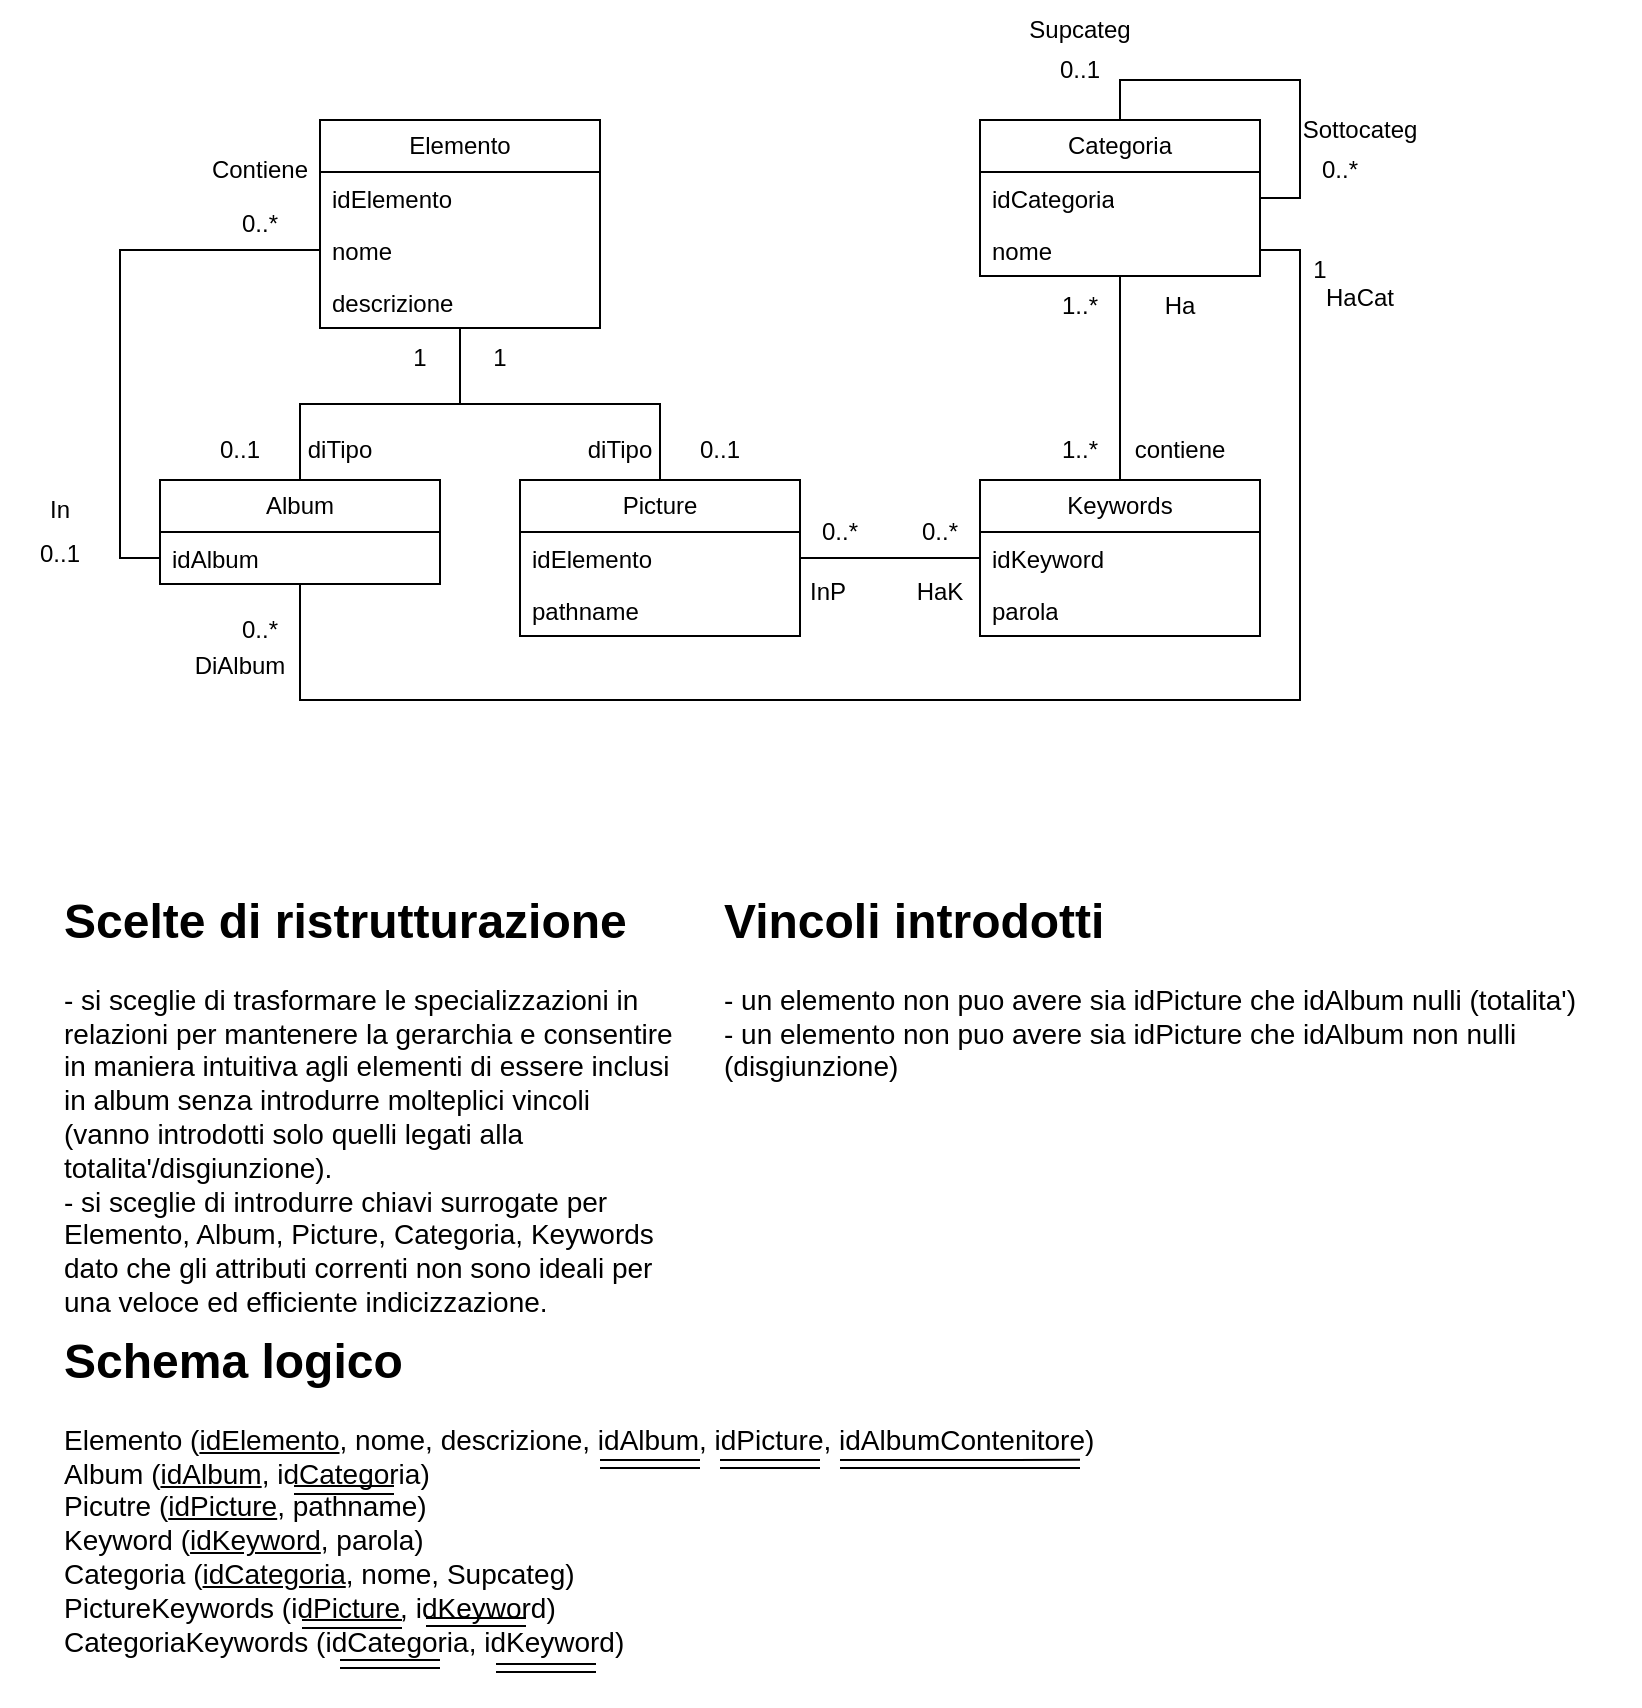 <mxfile version="26.2.10">
  <diagram name="Pagina-1" id="dLBXIy0QPLHNdlE1Rq8F">
    <mxGraphModel dx="1135" dy="630" grid="1" gridSize="10" guides="1" tooltips="1" connect="1" arrows="1" fold="1" page="1" pageScale="1" pageWidth="827" pageHeight="1169" math="0" shadow="0">
      <root>
        <mxCell id="0" />
        <mxCell id="1" parent="0" />
        <mxCell id="1F4_VrfisVHEo_CqfwC4-13" style="edgeStyle=orthogonalEdgeStyle;rounded=0;orthogonalLoop=1;jettySize=auto;html=1;endArrow=none;startFill=0;" edge="1" parent="1" source="1F4_VrfisVHEo_CqfwC4-1" target="1F4_VrfisVHEo_CqfwC4-5">
          <mxGeometry relative="1" as="geometry" />
        </mxCell>
        <mxCell id="1F4_VrfisVHEo_CqfwC4-14" style="edgeStyle=orthogonalEdgeStyle;rounded=0;orthogonalLoop=1;jettySize=auto;html=1;endArrow=none;startFill=0;" edge="1" parent="1" source="1F4_VrfisVHEo_CqfwC4-1" target="1F4_VrfisVHEo_CqfwC4-9">
          <mxGeometry relative="1" as="geometry" />
        </mxCell>
        <mxCell id="1F4_VrfisVHEo_CqfwC4-1" value="Elemento" style="swimlane;fontStyle=0;childLayout=stackLayout;horizontal=1;startSize=26;fillColor=none;horizontalStack=0;resizeParent=1;resizeParentMax=0;resizeLast=0;collapsible=1;marginBottom=0;whiteSpace=wrap;html=1;" vertex="1" parent="1">
          <mxGeometry x="160" y="170" width="140" height="104" as="geometry" />
        </mxCell>
        <mxCell id="1F4_VrfisVHEo_CqfwC4-2" value="idElemento" style="text;strokeColor=none;fillColor=none;align=left;verticalAlign=top;spacingLeft=4;spacingRight=4;overflow=hidden;rotatable=0;points=[[0,0.5],[1,0.5]];portConstraint=eastwest;whiteSpace=wrap;html=1;" vertex="1" parent="1F4_VrfisVHEo_CqfwC4-1">
          <mxGeometry y="26" width="140" height="26" as="geometry" />
        </mxCell>
        <mxCell id="1F4_VrfisVHEo_CqfwC4-3" value="nome" style="text;strokeColor=none;fillColor=none;align=left;verticalAlign=top;spacingLeft=4;spacingRight=4;overflow=hidden;rotatable=0;points=[[0,0.5],[1,0.5]];portConstraint=eastwest;whiteSpace=wrap;html=1;" vertex="1" parent="1F4_VrfisVHEo_CqfwC4-1">
          <mxGeometry y="52" width="140" height="26" as="geometry" />
        </mxCell>
        <mxCell id="1F4_VrfisVHEo_CqfwC4-4" value="descrizione" style="text;strokeColor=none;fillColor=none;align=left;verticalAlign=top;spacingLeft=4;spacingRight=4;overflow=hidden;rotatable=0;points=[[0,0.5],[1,0.5]];portConstraint=eastwest;whiteSpace=wrap;html=1;" vertex="1" parent="1F4_VrfisVHEo_CqfwC4-1">
          <mxGeometry y="78" width="140" height="26" as="geometry" />
        </mxCell>
        <mxCell id="1F4_VrfisVHEo_CqfwC4-5" value="Album" style="swimlane;fontStyle=0;childLayout=stackLayout;horizontal=1;startSize=26;fillColor=none;horizontalStack=0;resizeParent=1;resizeParentMax=0;resizeLast=0;collapsible=1;marginBottom=0;whiteSpace=wrap;html=1;" vertex="1" parent="1">
          <mxGeometry x="80" y="350" width="140" height="52" as="geometry" />
        </mxCell>
        <mxCell id="1F4_VrfisVHEo_CqfwC4-6" value="idAlbum" style="text;strokeColor=none;fillColor=none;align=left;verticalAlign=top;spacingLeft=4;spacingRight=4;overflow=hidden;rotatable=0;points=[[0,0.5],[1,0.5]];portConstraint=eastwest;whiteSpace=wrap;html=1;" vertex="1" parent="1F4_VrfisVHEo_CqfwC4-5">
          <mxGeometry y="26" width="140" height="26" as="geometry" />
        </mxCell>
        <mxCell id="1F4_VrfisVHEo_CqfwC4-27" style="edgeStyle=orthogonalEdgeStyle;rounded=0;orthogonalLoop=1;jettySize=auto;html=1;entryX=0;entryY=0.5;entryDx=0;entryDy=0;endArrow=none;startFill=0;" edge="1" parent="1" source="1F4_VrfisVHEo_CqfwC4-9" target="1F4_VrfisVHEo_CqfwC4-23">
          <mxGeometry relative="1" as="geometry" />
        </mxCell>
        <mxCell id="1F4_VrfisVHEo_CqfwC4-9" value="Picture" style="swimlane;fontStyle=0;childLayout=stackLayout;horizontal=1;startSize=26;fillColor=none;horizontalStack=0;resizeParent=1;resizeParentMax=0;resizeLast=0;collapsible=1;marginBottom=0;whiteSpace=wrap;html=1;" vertex="1" parent="1">
          <mxGeometry x="260" y="350" width="140" height="78" as="geometry" />
        </mxCell>
        <mxCell id="1F4_VrfisVHEo_CqfwC4-10" value="idElemento" style="text;strokeColor=none;fillColor=none;align=left;verticalAlign=top;spacingLeft=4;spacingRight=4;overflow=hidden;rotatable=0;points=[[0,0.5],[1,0.5]];portConstraint=eastwest;whiteSpace=wrap;html=1;" vertex="1" parent="1F4_VrfisVHEo_CqfwC4-9">
          <mxGeometry y="26" width="140" height="26" as="geometry" />
        </mxCell>
        <mxCell id="1F4_VrfisVHEo_CqfwC4-12" value="pathname" style="text;strokeColor=none;fillColor=none;align=left;verticalAlign=top;spacingLeft=4;spacingRight=4;overflow=hidden;rotatable=0;points=[[0,0.5],[1,0.5]];portConstraint=eastwest;whiteSpace=wrap;html=1;" vertex="1" parent="1F4_VrfisVHEo_CqfwC4-9">
          <mxGeometry y="52" width="140" height="26" as="geometry" />
        </mxCell>
        <mxCell id="1F4_VrfisVHEo_CqfwC4-16" style="edgeStyle=orthogonalEdgeStyle;rounded=0;orthogonalLoop=1;jettySize=auto;html=1;entryX=0;entryY=0.5;entryDx=0;entryDy=0;endArrow=none;startFill=0;" edge="1" parent="1" source="1F4_VrfisVHEo_CqfwC4-3" target="1F4_VrfisVHEo_CqfwC4-6">
          <mxGeometry relative="1" as="geometry">
            <mxPoint x="70" y="390" as="targetPoint" />
          </mxGeometry>
        </mxCell>
        <mxCell id="1F4_VrfisVHEo_CqfwC4-17" value="Keywords" style="swimlane;fontStyle=0;childLayout=stackLayout;horizontal=1;startSize=26;fillColor=none;horizontalStack=0;resizeParent=1;resizeParentMax=0;resizeLast=0;collapsible=1;marginBottom=0;whiteSpace=wrap;html=1;" vertex="1" parent="1">
          <mxGeometry x="490" y="350" width="140" height="78" as="geometry" />
        </mxCell>
        <mxCell id="1F4_VrfisVHEo_CqfwC4-23" value="&lt;div&gt;idKeyword&lt;/div&gt;" style="text;strokeColor=none;fillColor=none;align=left;verticalAlign=top;spacingLeft=4;spacingRight=4;overflow=hidden;rotatable=0;points=[[0,0.5],[1,0.5]];portConstraint=eastwest;whiteSpace=wrap;html=1;" vertex="1" parent="1F4_VrfisVHEo_CqfwC4-17">
          <mxGeometry y="26" width="140" height="26" as="geometry" />
        </mxCell>
        <mxCell id="1F4_VrfisVHEo_CqfwC4-18" value="parola" style="text;strokeColor=none;fillColor=none;align=left;verticalAlign=top;spacingLeft=4;spacingRight=4;overflow=hidden;rotatable=0;points=[[0,0.5],[1,0.5]];portConstraint=eastwest;whiteSpace=wrap;html=1;" vertex="1" parent="1F4_VrfisVHEo_CqfwC4-17">
          <mxGeometry y="52" width="140" height="26" as="geometry" />
        </mxCell>
        <mxCell id="1F4_VrfisVHEo_CqfwC4-25" style="edgeStyle=orthogonalEdgeStyle;rounded=0;orthogonalLoop=1;jettySize=auto;html=1;entryX=0.5;entryY=0;entryDx=0;entryDy=0;endArrow=none;startFill=0;" edge="1" parent="1" source="1F4_VrfisVHEo_CqfwC4-20" target="1F4_VrfisVHEo_CqfwC4-17">
          <mxGeometry relative="1" as="geometry" />
        </mxCell>
        <mxCell id="1F4_VrfisVHEo_CqfwC4-20" value="Categoria" style="swimlane;fontStyle=0;childLayout=stackLayout;horizontal=1;startSize=26;fillColor=none;horizontalStack=0;resizeParent=1;resizeParentMax=0;resizeLast=0;collapsible=1;marginBottom=0;whiteSpace=wrap;html=1;" vertex="1" parent="1">
          <mxGeometry x="490" y="170" width="140" height="78" as="geometry" />
        </mxCell>
        <mxCell id="1F4_VrfisVHEo_CqfwC4-21" value="idCategoria&lt;div&gt;&lt;br&gt;&lt;/div&gt;" style="text;strokeColor=none;fillColor=none;align=left;verticalAlign=top;spacingLeft=4;spacingRight=4;overflow=hidden;rotatable=0;points=[[0,0.5],[1,0.5]];portConstraint=eastwest;whiteSpace=wrap;html=1;" vertex="1" parent="1F4_VrfisVHEo_CqfwC4-20">
          <mxGeometry y="26" width="140" height="26" as="geometry" />
        </mxCell>
        <mxCell id="1F4_VrfisVHEo_CqfwC4-22" value="&lt;div&gt;nome&lt;/div&gt;" style="text;strokeColor=none;fillColor=none;align=left;verticalAlign=top;spacingLeft=4;spacingRight=4;overflow=hidden;rotatable=0;points=[[0,0.5],[1,0.5]];portConstraint=eastwest;whiteSpace=wrap;html=1;" vertex="1" parent="1F4_VrfisVHEo_CqfwC4-20">
          <mxGeometry y="52" width="140" height="26" as="geometry" />
        </mxCell>
        <mxCell id="1F4_VrfisVHEo_CqfwC4-26" style="edgeStyle=orthogonalEdgeStyle;rounded=0;orthogonalLoop=1;jettySize=auto;html=1;endArrow=none;startFill=0;" edge="1" parent="1F4_VrfisVHEo_CqfwC4-20" source="1F4_VrfisVHEo_CqfwC4-20" target="1F4_VrfisVHEo_CqfwC4-21">
          <mxGeometry relative="1" as="geometry" />
        </mxCell>
        <mxCell id="1F4_VrfisVHEo_CqfwC4-29" style="edgeStyle=orthogonalEdgeStyle;rounded=0;orthogonalLoop=1;jettySize=auto;html=1;entryX=1;entryY=0.5;entryDx=0;entryDy=0;endArrow=none;startFill=0;" edge="1" parent="1" source="1F4_VrfisVHEo_CqfwC4-6" target="1F4_VrfisVHEo_CqfwC4-22">
          <mxGeometry relative="1" as="geometry">
            <Array as="points">
              <mxPoint x="150" y="460" />
              <mxPoint x="650" y="460" />
              <mxPoint x="650" y="235" />
            </Array>
          </mxGeometry>
        </mxCell>
        <mxCell id="1F4_VrfisVHEo_CqfwC4-30" value="&lt;h1 style=&quot;margin-top: 0px;&quot;&gt;Scelte di ristrutturazione&lt;/h1&gt;&lt;div&gt;&lt;font style=&quot;font-size: 14px;&quot;&gt;- si sceglie di trasformare le specializzazioni in relazioni per mantenere la gerarchia e consentire in maniera intuitiva agli elementi di essere inclusi in album senza introdurre molteplici vincoli (vanno introdotti solo quelli legati alla totalita&#39;/disgiunzione).&lt;/font&gt;&lt;/div&gt;&lt;div&gt;&lt;font style=&quot;font-size: 14px;&quot;&gt;- si sceglie di introdurre chiavi surrogate per Elemento, Album, Picture, Categoria, Keywords dato che gli attributi correnti non sono ideali per una veloce ed efficiente indicizzazione.&lt;/font&gt;&lt;/div&gt;" style="text;html=1;whiteSpace=wrap;overflow=hidden;rounded=0;" vertex="1" parent="1">
          <mxGeometry x="30" y="550" width="310" height="250" as="geometry" />
        </mxCell>
        <mxCell id="1F4_VrfisVHEo_CqfwC4-31" value="&lt;h1 style=&quot;margin-top: 0px;&quot;&gt;Vincoli introdotti&lt;/h1&gt;&lt;div&gt;&lt;font style=&quot;font-size: 14px;&quot;&gt;- un elemento non puo avere sia idPicture che idAlbum nulli (totalita&#39;)&lt;/font&gt;&lt;/div&gt;&lt;div&gt;&lt;font style=&quot;font-size: 14px;&quot;&gt;- un elemento non puo avere sia idPicture che idAlbum non nulli (disgiunzione)&lt;/font&gt;&lt;/div&gt;" style="text;html=1;whiteSpace=wrap;overflow=hidden;rounded=0;" vertex="1" parent="1">
          <mxGeometry x="360" y="550" width="460" height="170" as="geometry" />
        </mxCell>
        <mxCell id="1F4_VrfisVHEo_CqfwC4-32" value="&lt;h1 style=&quot;margin-top: 0px;&quot;&gt;Schema logico&lt;/h1&gt;&lt;div&gt;&lt;font style=&quot;font-size: 14px;&quot;&gt;Elemento (&lt;u style=&quot;&quot;&gt;idElemento&lt;/u&gt;, nome, descrizione, idAlbum, idPicture, idAlbumContenitore)&lt;/font&gt;&lt;/div&gt;&lt;div&gt;&lt;font style=&quot;font-size: 14px;&quot;&gt;Album (&lt;u&gt;idAlbum&lt;/u&gt;, idCategoria)&lt;/font&gt;&lt;/div&gt;&lt;div&gt;&lt;font style=&quot;font-size: 14px;&quot;&gt;Picutre (&lt;u&gt;idPicture&lt;/u&gt;, pathname)&lt;/font&gt;&lt;/div&gt;&lt;div&gt;&lt;font style=&quot;font-size: 14px;&quot;&gt;Keyword (&lt;u&gt;idKeyword&lt;/u&gt;, parola)&lt;/font&gt;&lt;/div&gt;&lt;div&gt;&lt;font style=&quot;font-size: 14px;&quot;&gt;Categoria (&lt;u&gt;idCategoria&lt;/u&gt;, nome, Supcateg)&lt;/font&gt;&lt;/div&gt;&lt;div&gt;&lt;font style=&quot;font-size: 14px;&quot;&gt;PictureKeywords (idPicture, idKeyword)&lt;/font&gt;&lt;/div&gt;&lt;div&gt;&lt;font style=&quot;font-size: 14px;&quot;&gt;CategoriaKeywords (idCategoria, idKeyword)&lt;/font&gt;&lt;/div&gt;" style="text;html=1;whiteSpace=wrap;overflow=hidden;rounded=0;" vertex="1" parent="1">
          <mxGeometry x="30" y="770" width="600" height="190" as="geometry" />
        </mxCell>
        <mxCell id="1F4_VrfisVHEo_CqfwC4-33" value="" style="endArrow=none;html=1;rounded=0;" edge="1" parent="1">
          <mxGeometry width="50" height="50" relative="1" as="geometry">
            <mxPoint x="300" y="840" as="sourcePoint" />
            <mxPoint x="350" y="840" as="targetPoint" />
          </mxGeometry>
        </mxCell>
        <mxCell id="1F4_VrfisVHEo_CqfwC4-34" value="" style="endArrow=none;html=1;rounded=0;" edge="1" parent="1">
          <mxGeometry width="50" height="50" relative="1" as="geometry">
            <mxPoint x="300" y="844" as="sourcePoint" />
            <mxPoint x="350" y="844" as="targetPoint" />
          </mxGeometry>
        </mxCell>
        <mxCell id="1F4_VrfisVHEo_CqfwC4-37" value="" style="endArrow=none;html=1;rounded=0;" edge="1" parent="1">
          <mxGeometry width="50" height="50" relative="1" as="geometry">
            <mxPoint x="360" y="844" as="sourcePoint" />
            <mxPoint x="410" y="844" as="targetPoint" />
          </mxGeometry>
        </mxCell>
        <mxCell id="1F4_VrfisVHEo_CqfwC4-38" value="" style="endArrow=none;html=1;rounded=0;" edge="1" parent="1">
          <mxGeometry width="50" height="50" relative="1" as="geometry">
            <mxPoint x="360" y="840" as="sourcePoint" />
            <mxPoint x="410" y="840" as="targetPoint" />
          </mxGeometry>
        </mxCell>
        <mxCell id="1F4_VrfisVHEo_CqfwC4-39" value="" style="endArrow=none;html=1;rounded=0;" edge="1" parent="1">
          <mxGeometry width="50" height="50" relative="1" as="geometry">
            <mxPoint x="420" y="844" as="sourcePoint" />
            <mxPoint x="540" y="844" as="targetPoint" />
          </mxGeometry>
        </mxCell>
        <mxCell id="1F4_VrfisVHEo_CqfwC4-40" value="" style="endArrow=none;html=1;rounded=0;entryX=0.85;entryY=0.368;entryDx=0;entryDy=0;entryPerimeter=0;" edge="1" parent="1" target="1F4_VrfisVHEo_CqfwC4-32">
          <mxGeometry width="50" height="50" relative="1" as="geometry">
            <mxPoint x="420" y="840" as="sourcePoint" />
            <mxPoint x="470" y="840" as="targetPoint" />
          </mxGeometry>
        </mxCell>
        <mxCell id="1F4_VrfisVHEo_CqfwC4-41" value="" style="endArrow=none;html=1;rounded=0;" edge="1" parent="1">
          <mxGeometry width="50" height="50" relative="1" as="geometry">
            <mxPoint x="147" y="857" as="sourcePoint" />
            <mxPoint x="197" y="857" as="targetPoint" />
          </mxGeometry>
        </mxCell>
        <mxCell id="1F4_VrfisVHEo_CqfwC4-42" value="" style="endArrow=none;html=1;rounded=0;" edge="1" parent="1">
          <mxGeometry width="50" height="50" relative="1" as="geometry">
            <mxPoint x="147" y="853" as="sourcePoint" />
            <mxPoint x="197" y="853" as="targetPoint" />
          </mxGeometry>
        </mxCell>
        <mxCell id="1F4_VrfisVHEo_CqfwC4-43" value="" style="endArrow=none;html=1;rounded=0;" edge="1" parent="1">
          <mxGeometry width="50" height="50" relative="1" as="geometry">
            <mxPoint x="151" y="924" as="sourcePoint" />
            <mxPoint x="201" y="924" as="targetPoint" />
          </mxGeometry>
        </mxCell>
        <mxCell id="1F4_VrfisVHEo_CqfwC4-44" value="" style="endArrow=none;html=1;rounded=0;" edge="1" parent="1">
          <mxGeometry width="50" height="50" relative="1" as="geometry">
            <mxPoint x="151" y="920" as="sourcePoint" />
            <mxPoint x="201" y="920" as="targetPoint" />
          </mxGeometry>
        </mxCell>
        <mxCell id="1F4_VrfisVHEo_CqfwC4-45" value="" style="endArrow=none;html=1;rounded=0;" edge="1" parent="1">
          <mxGeometry width="50" height="50" relative="1" as="geometry">
            <mxPoint x="213" y="923" as="sourcePoint" />
            <mxPoint x="263" y="923" as="targetPoint" />
          </mxGeometry>
        </mxCell>
        <mxCell id="1F4_VrfisVHEo_CqfwC4-46" value="" style="endArrow=none;html=1;rounded=0;" edge="1" parent="1">
          <mxGeometry width="50" height="50" relative="1" as="geometry">
            <mxPoint x="213" y="919" as="sourcePoint" />
            <mxPoint x="263" y="919" as="targetPoint" />
          </mxGeometry>
        </mxCell>
        <mxCell id="1F4_VrfisVHEo_CqfwC4-47" value="" style="endArrow=none;html=1;rounded=0;" edge="1" parent="1">
          <mxGeometry width="50" height="50" relative="1" as="geometry">
            <mxPoint x="170" y="940" as="sourcePoint" />
            <mxPoint x="220" y="940" as="targetPoint" />
          </mxGeometry>
        </mxCell>
        <mxCell id="1F4_VrfisVHEo_CqfwC4-48" value="" style="endArrow=none;html=1;rounded=0;" edge="1" parent="1">
          <mxGeometry width="50" height="50" relative="1" as="geometry">
            <mxPoint x="170" y="944" as="sourcePoint" />
            <mxPoint x="220" y="944" as="targetPoint" />
          </mxGeometry>
        </mxCell>
        <mxCell id="1F4_VrfisVHEo_CqfwC4-49" value="" style="endArrow=none;html=1;rounded=0;" edge="1" parent="1">
          <mxGeometry width="50" height="50" relative="1" as="geometry">
            <mxPoint x="248" y="942" as="sourcePoint" />
            <mxPoint x="298" y="942" as="targetPoint" />
          </mxGeometry>
        </mxCell>
        <mxCell id="1F4_VrfisVHEo_CqfwC4-50" value="" style="endArrow=none;html=1;rounded=0;" edge="1" parent="1">
          <mxGeometry width="50" height="50" relative="1" as="geometry">
            <mxPoint x="248" y="946" as="sourcePoint" />
            <mxPoint x="298" y="946" as="targetPoint" />
          </mxGeometry>
        </mxCell>
        <mxCell id="1F4_VrfisVHEo_CqfwC4-51" value="0..*" style="text;html=1;align=center;verticalAlign=middle;whiteSpace=wrap;rounded=0;" vertex="1" parent="1">
          <mxGeometry x="100" y="207" width="60" height="30" as="geometry" />
        </mxCell>
        <mxCell id="1F4_VrfisVHEo_CqfwC4-52" value="0..1" style="text;html=1;align=center;verticalAlign=middle;whiteSpace=wrap;rounded=0;" vertex="1" parent="1">
          <mxGeometry y="372" width="60" height="30" as="geometry" />
        </mxCell>
        <mxCell id="1F4_VrfisVHEo_CqfwC4-53" value="0..1" style="text;html=1;align=center;verticalAlign=middle;whiteSpace=wrap;rounded=0;" vertex="1" parent="1">
          <mxGeometry x="90" y="320" width="60" height="30" as="geometry" />
        </mxCell>
        <mxCell id="1F4_VrfisVHEo_CqfwC4-54" value="0..1" style="text;html=1;align=center;verticalAlign=middle;whiteSpace=wrap;rounded=0;" vertex="1" parent="1">
          <mxGeometry x="330" y="320" width="60" height="30" as="geometry" />
        </mxCell>
        <mxCell id="1F4_VrfisVHEo_CqfwC4-55" value="1" style="text;html=1;align=center;verticalAlign=middle;whiteSpace=wrap;rounded=0;" vertex="1" parent="1">
          <mxGeometry x="220" y="274" width="60" height="30" as="geometry" />
        </mxCell>
        <mxCell id="1F4_VrfisVHEo_CqfwC4-56" value="1" style="text;html=1;align=center;verticalAlign=middle;whiteSpace=wrap;rounded=0;" vertex="1" parent="1">
          <mxGeometry x="180" y="274" width="60" height="30" as="geometry" />
        </mxCell>
        <mxCell id="1F4_VrfisVHEo_CqfwC4-57" value="0..*" style="text;html=1;align=center;verticalAlign=middle;whiteSpace=wrap;rounded=0;" vertex="1" parent="1">
          <mxGeometry x="390" y="361" width="60" height="30" as="geometry" />
        </mxCell>
        <mxCell id="1F4_VrfisVHEo_CqfwC4-58" value="0..*" style="text;html=1;align=center;verticalAlign=middle;whiteSpace=wrap;rounded=0;" vertex="1" parent="1">
          <mxGeometry x="440" y="361" width="60" height="30" as="geometry" />
        </mxCell>
        <mxCell id="1F4_VrfisVHEo_CqfwC4-59" value="1..*" style="text;html=1;align=center;verticalAlign=middle;whiteSpace=wrap;rounded=0;" vertex="1" parent="1">
          <mxGeometry x="510" y="248" width="60" height="30" as="geometry" />
        </mxCell>
        <mxCell id="1F4_VrfisVHEo_CqfwC4-60" value="1..*" style="text;html=1;align=center;verticalAlign=middle;whiteSpace=wrap;rounded=0;" vertex="1" parent="1">
          <mxGeometry x="510" y="320" width="60" height="30" as="geometry" />
        </mxCell>
        <mxCell id="1F4_VrfisVHEo_CqfwC4-61" value="1" style="text;html=1;align=center;verticalAlign=middle;whiteSpace=wrap;rounded=0;" vertex="1" parent="1">
          <mxGeometry x="630" y="230" width="60" height="30" as="geometry" />
        </mxCell>
        <mxCell id="1F4_VrfisVHEo_CqfwC4-62" value="0..*" style="text;html=1;align=center;verticalAlign=middle;whiteSpace=wrap;rounded=0;" vertex="1" parent="1">
          <mxGeometry x="100" y="410" width="60" height="30" as="geometry" />
        </mxCell>
        <mxCell id="1F4_VrfisVHEo_CqfwC4-63" value="0..*" style="text;html=1;align=center;verticalAlign=middle;whiteSpace=wrap;rounded=0;" vertex="1" parent="1">
          <mxGeometry x="640" y="180" width="60" height="30" as="geometry" />
        </mxCell>
        <mxCell id="1F4_VrfisVHEo_CqfwC4-64" value="0..1" style="text;html=1;align=center;verticalAlign=middle;whiteSpace=wrap;rounded=0;" vertex="1" parent="1">
          <mxGeometry x="510" y="130" width="60" height="30" as="geometry" />
        </mxCell>
        <mxCell id="1F4_VrfisVHEo_CqfwC4-65" value="Supcateg" style="text;html=1;align=center;verticalAlign=middle;whiteSpace=wrap;rounded=0;" vertex="1" parent="1">
          <mxGeometry x="510" y="110" width="60" height="30" as="geometry" />
        </mxCell>
        <mxCell id="1F4_VrfisVHEo_CqfwC4-66" value="Sottocateg" style="text;html=1;align=center;verticalAlign=middle;whiteSpace=wrap;rounded=0;" vertex="1" parent="1">
          <mxGeometry x="650" y="160" width="60" height="30" as="geometry" />
        </mxCell>
        <mxCell id="1F4_VrfisVHEo_CqfwC4-67" value="HaCat" style="text;html=1;align=center;verticalAlign=middle;whiteSpace=wrap;rounded=0;" vertex="1" parent="1">
          <mxGeometry x="650" y="244" width="60" height="30" as="geometry" />
        </mxCell>
        <mxCell id="1F4_VrfisVHEo_CqfwC4-68" value="DiAlbum" style="text;html=1;align=center;verticalAlign=middle;whiteSpace=wrap;rounded=0;" vertex="1" parent="1">
          <mxGeometry x="90" y="428" width="60" height="30" as="geometry" />
        </mxCell>
        <mxCell id="1F4_VrfisVHEo_CqfwC4-69" value="Contiene" style="text;html=1;align=center;verticalAlign=middle;whiteSpace=wrap;rounded=0;" vertex="1" parent="1">
          <mxGeometry x="100" y="180" width="60" height="30" as="geometry" />
        </mxCell>
        <mxCell id="1F4_VrfisVHEo_CqfwC4-70" value="In" style="text;html=1;align=center;verticalAlign=middle;whiteSpace=wrap;rounded=0;" vertex="1" parent="1">
          <mxGeometry y="350" width="60" height="30" as="geometry" />
        </mxCell>
        <mxCell id="1F4_VrfisVHEo_CqfwC4-71" value="InP" style="text;html=1;align=center;verticalAlign=middle;whiteSpace=wrap;rounded=0;" vertex="1" parent="1">
          <mxGeometry x="384" y="391" width="60" height="30" as="geometry" />
        </mxCell>
        <mxCell id="1F4_VrfisVHEo_CqfwC4-72" value="HaK" style="text;html=1;align=center;verticalAlign=middle;whiteSpace=wrap;rounded=0;" vertex="1" parent="1">
          <mxGeometry x="440" y="391" width="60" height="30" as="geometry" />
        </mxCell>
        <mxCell id="1F4_VrfisVHEo_CqfwC4-73" value="diTipo" style="text;html=1;align=center;verticalAlign=middle;whiteSpace=wrap;rounded=0;" vertex="1" parent="1">
          <mxGeometry x="140" y="320" width="60" height="30" as="geometry" />
        </mxCell>
        <mxCell id="1F4_VrfisVHEo_CqfwC4-74" value="diTipo" style="text;html=1;align=center;verticalAlign=middle;whiteSpace=wrap;rounded=0;" vertex="1" parent="1">
          <mxGeometry x="280" y="320" width="60" height="30" as="geometry" />
        </mxCell>
        <mxCell id="1F4_VrfisVHEo_CqfwC4-75" value="contiene" style="text;html=1;align=center;verticalAlign=middle;whiteSpace=wrap;rounded=0;" vertex="1" parent="1">
          <mxGeometry x="560" y="320" width="60" height="30" as="geometry" />
        </mxCell>
        <mxCell id="1F4_VrfisVHEo_CqfwC4-76" value="Ha" style="text;html=1;align=center;verticalAlign=middle;whiteSpace=wrap;rounded=0;" vertex="1" parent="1">
          <mxGeometry x="560" y="248" width="60" height="30" as="geometry" />
        </mxCell>
      </root>
    </mxGraphModel>
  </diagram>
</mxfile>
